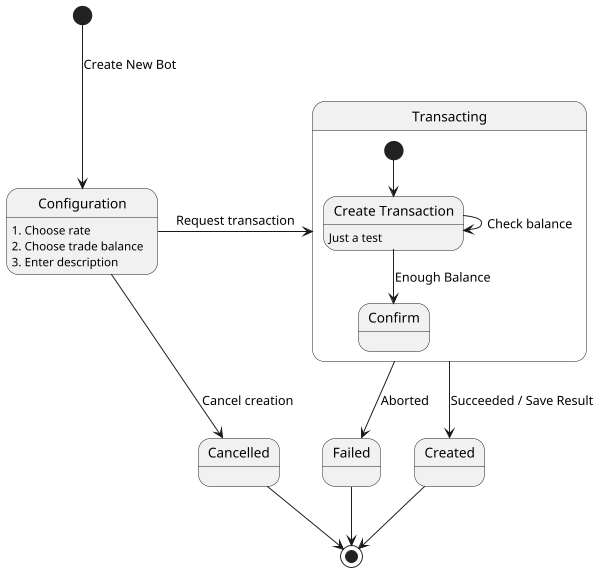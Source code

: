```plantuml
@startuml
scale 600 width

[*] --> Configuration : Create New Bot
Configuration: # Choose rate
Configuration: # Choose trade balance
Configuration: # Enter description
Configuration -right-> Transacting : Request transaction
Configuration --> Cancelled : Cancel creation
Transacting --> Created : Succeeded / Save Result
Transacting --> Failed : Aborted
state Transacting {
  state "Create Transaction" as trans
  trans : Just a test
  [*] --> trans
  trans --> trans : Check balance
  trans --> Confirm : Enough Balance
}
Created --> [*]
Cancelled --> [*]
Failed --> [*]

@enduml
```